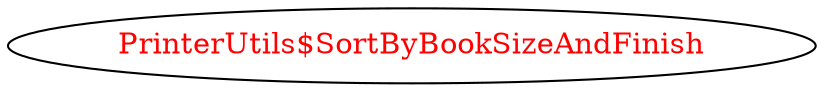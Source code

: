 digraph dependencyGraph {
 concentrate=true;
 ranksep="2.0";
 rankdir="LR"; 
 splines="ortho";
"PrinterUtils$SortByBookSizeAndFinish" [fontcolor="red"];
}